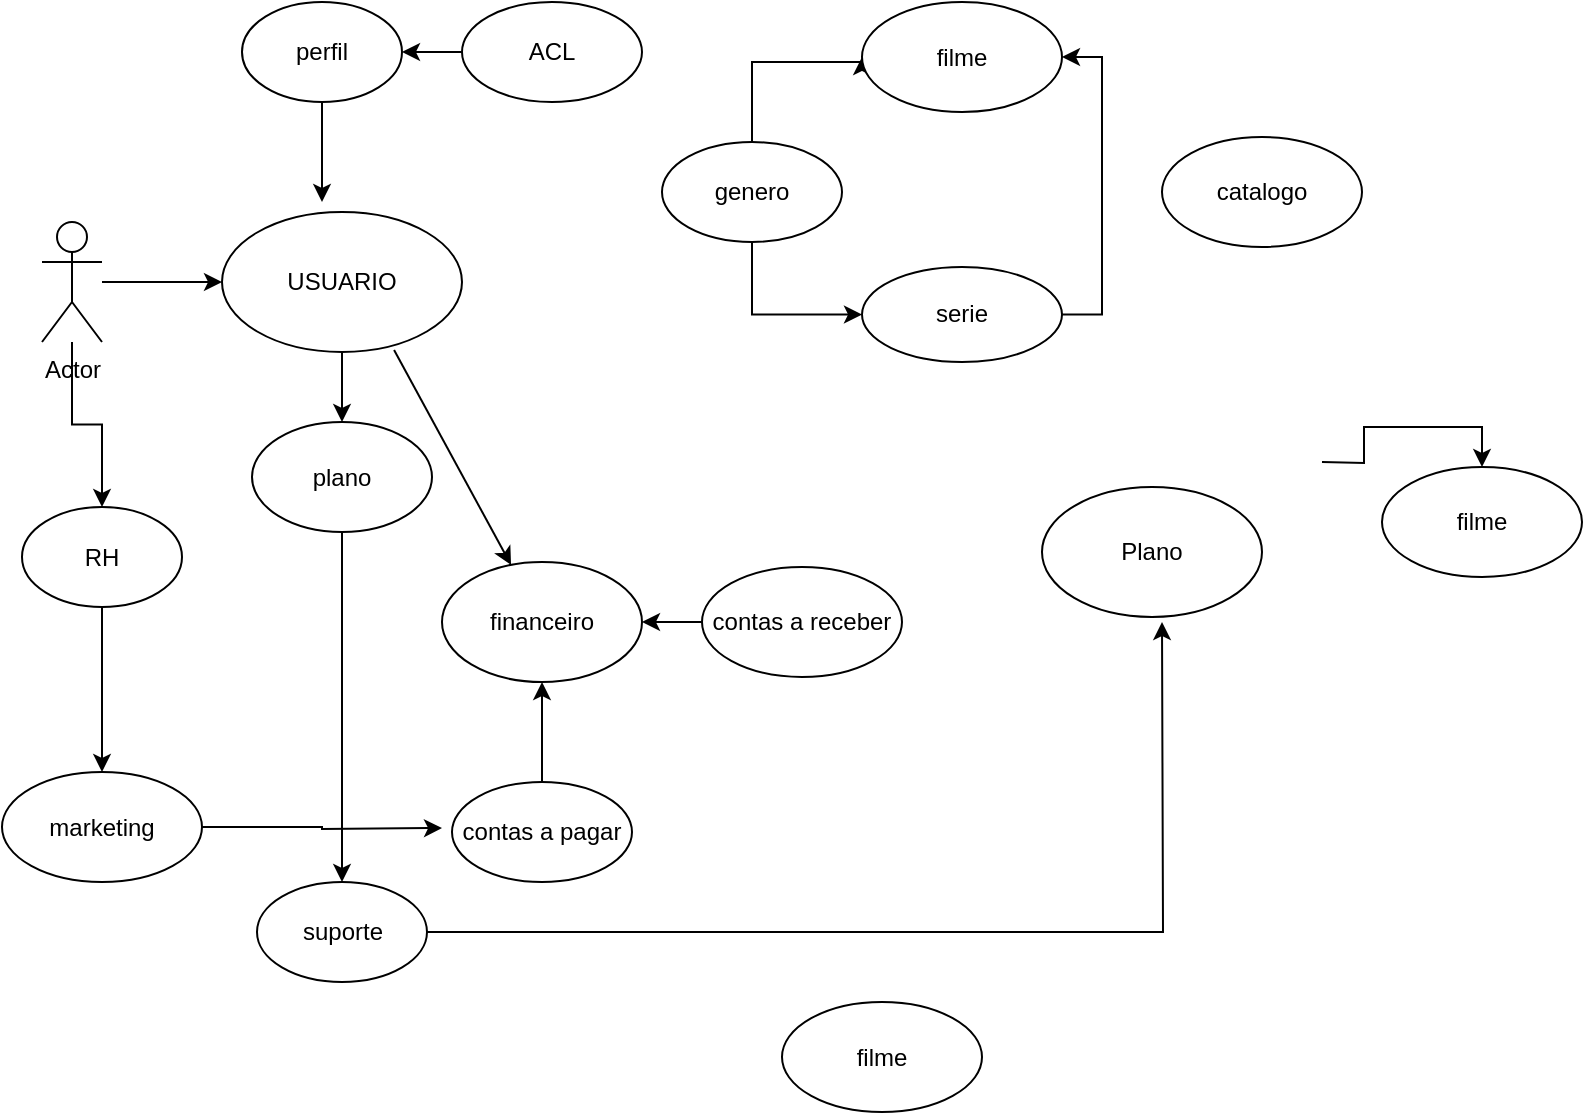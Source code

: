 <mxfile version="24.5.5" type="github">
  <diagram name="Página-1" id="51rEXodWAGBUiOY_3KAo">
    <mxGraphModel dx="1434" dy="782" grid="1" gridSize="10" guides="1" tooltips="1" connect="1" arrows="1" fold="1" page="1" pageScale="1" pageWidth="827" pageHeight="1169" math="0" shadow="0">
      <root>
        <mxCell id="0" />
        <mxCell id="1" parent="0" />
        <mxCell id="s_aopgCWfymDlKPRJCi_-3" value="" style="edgeStyle=orthogonalEdgeStyle;rounded=0;orthogonalLoop=1;jettySize=auto;html=1;" edge="1" parent="1" source="GDrdqHJlu2vH658eeDwN-4" target="GDrdqHJlu2vH658eeDwN-6">
          <mxGeometry relative="1" as="geometry" />
        </mxCell>
        <mxCell id="s_aopgCWfymDlKPRJCi_-47" value="" style="edgeStyle=orthogonalEdgeStyle;rounded=0;orthogonalLoop=1;jettySize=auto;html=1;" edge="1" parent="1" source="GDrdqHJlu2vH658eeDwN-4" target="s_aopgCWfymDlKPRJCi_-41">
          <mxGeometry relative="1" as="geometry" />
        </mxCell>
        <mxCell id="GDrdqHJlu2vH658eeDwN-4" value="Actor" style="shape=umlActor;verticalLabelPosition=bottom;verticalAlign=top;html=1;outlineConnect=0;" parent="1" vertex="1">
          <mxGeometry x="40" y="160" width="30" height="60" as="geometry" />
        </mxCell>
        <mxCell id="s_aopgCWfymDlKPRJCi_-37" value="" style="edgeStyle=orthogonalEdgeStyle;rounded=0;orthogonalLoop=1;jettySize=auto;html=1;" edge="1" parent="1" source="GDrdqHJlu2vH658eeDwN-6" target="s_aopgCWfymDlKPRJCi_-10">
          <mxGeometry relative="1" as="geometry" />
        </mxCell>
        <mxCell id="GDrdqHJlu2vH658eeDwN-6" value="USUARIO" style="ellipse;whiteSpace=wrap;html=1;" parent="1" vertex="1">
          <mxGeometry x="130" y="155" width="120" height="70" as="geometry" />
        </mxCell>
        <mxCell id="s_aopgCWfymDlKPRJCi_-34" value="" style="edgeStyle=orthogonalEdgeStyle;rounded=0;orthogonalLoop=1;jettySize=auto;html=1;" edge="1" parent="1" source="GDrdqHJlu2vH658eeDwN-8" target="GDrdqHJlu2vH658eeDwN-16">
          <mxGeometry relative="1" as="geometry" />
        </mxCell>
        <mxCell id="GDrdqHJlu2vH658eeDwN-8" value="ACL" style="ellipse;whiteSpace=wrap;html=1;" parent="1" vertex="1">
          <mxGeometry x="250" y="50" width="90" height="50" as="geometry" />
        </mxCell>
        <mxCell id="s_aopgCWfymDlKPRJCi_-17" style="edgeStyle=orthogonalEdgeStyle;rounded=0;orthogonalLoop=1;jettySize=auto;html=1;" edge="1" parent="1" source="GDrdqHJlu2vH658eeDwN-11">
          <mxGeometry relative="1" as="geometry">
            <mxPoint x="600" y="360" as="targetPoint" />
          </mxGeometry>
        </mxCell>
        <mxCell id="GDrdqHJlu2vH658eeDwN-11" value="suporte" style="ellipse;whiteSpace=wrap;html=1;" parent="1" vertex="1">
          <mxGeometry x="147.5" y="490" width="85" height="50" as="geometry" />
        </mxCell>
        <mxCell id="s_aopgCWfymDlKPRJCi_-14" style="edgeStyle=orthogonalEdgeStyle;rounded=0;orthogonalLoop=1;jettySize=auto;html=1;" edge="1" parent="1">
          <mxGeometry relative="1" as="geometry">
            <mxPoint x="390" y="160" as="targetPoint" />
            <mxPoint x="390" y="160" as="sourcePoint" />
          </mxGeometry>
        </mxCell>
        <mxCell id="s_aopgCWfymDlKPRJCi_-32" style="edgeStyle=orthogonalEdgeStyle;rounded=0;orthogonalLoop=1;jettySize=auto;html=1;entryX=0;entryY=0.5;entryDx=0;entryDy=0;" edge="1" parent="1" source="GDrdqHJlu2vH658eeDwN-13" target="GDrdqHJlu2vH658eeDwN-14">
          <mxGeometry relative="1" as="geometry">
            <mxPoint x="420" y="80" as="targetPoint" />
            <Array as="points">
              <mxPoint x="395" y="80" />
              <mxPoint x="450" y="80" />
            </Array>
          </mxGeometry>
        </mxCell>
        <mxCell id="s_aopgCWfymDlKPRJCi_-33" value="" style="edgeStyle=orthogonalEdgeStyle;rounded=0;orthogonalLoop=1;jettySize=auto;html=1;entryX=0;entryY=0.5;entryDx=0;entryDy=0;exitX=0.5;exitY=1;exitDx=0;exitDy=0;" edge="1" parent="1" source="GDrdqHJlu2vH658eeDwN-13" target="GDrdqHJlu2vH658eeDwN-15">
          <mxGeometry relative="1" as="geometry">
            <mxPoint x="390" y="206" as="sourcePoint" />
            <mxPoint x="440" y="230" as="targetPoint" />
          </mxGeometry>
        </mxCell>
        <mxCell id="GDrdqHJlu2vH658eeDwN-13" value="genero" style="ellipse;whiteSpace=wrap;html=1;" parent="1" vertex="1">
          <mxGeometry x="350" y="120" width="90" height="50" as="geometry" />
        </mxCell>
        <mxCell id="s_aopgCWfymDlKPRJCi_-30" value="" style="edgeStyle=orthogonalEdgeStyle;rounded=0;orthogonalLoop=1;jettySize=auto;html=1;" edge="1" parent="1" target="s_aopgCWfymDlKPRJCi_-29">
          <mxGeometry relative="1" as="geometry">
            <mxPoint x="680" y="280" as="sourcePoint" />
          </mxGeometry>
        </mxCell>
        <mxCell id="GDrdqHJlu2vH658eeDwN-14" value="filme" style="ellipse;whiteSpace=wrap;html=1;" parent="1" vertex="1">
          <mxGeometry x="450" y="50" width="100" height="55" as="geometry" />
        </mxCell>
        <mxCell id="s_aopgCWfymDlKPRJCi_-31" value="" style="edgeStyle=orthogonalEdgeStyle;rounded=0;orthogonalLoop=1;jettySize=auto;html=1;entryX=1;entryY=0.5;entryDx=0;entryDy=0;" edge="1" parent="1" source="GDrdqHJlu2vH658eeDwN-15" target="GDrdqHJlu2vH658eeDwN-14">
          <mxGeometry relative="1" as="geometry">
            <mxPoint x="570" y="70" as="targetPoint" />
            <Array as="points">
              <mxPoint x="570" y="206" />
              <mxPoint x="570" y="78" />
            </Array>
          </mxGeometry>
        </mxCell>
        <mxCell id="GDrdqHJlu2vH658eeDwN-15" value="serie" style="ellipse;whiteSpace=wrap;" parent="1" vertex="1">
          <mxGeometry x="450" y="182.5" width="100" height="47.5" as="geometry" />
        </mxCell>
        <mxCell id="s_aopgCWfymDlKPRJCi_-35" value="" style="edgeStyle=orthogonalEdgeStyle;rounded=0;orthogonalLoop=1;jettySize=auto;html=1;" edge="1" parent="1" source="GDrdqHJlu2vH658eeDwN-16">
          <mxGeometry relative="1" as="geometry">
            <mxPoint x="180" y="150" as="targetPoint" />
            <Array as="points">
              <mxPoint x="180" y="140" />
              <mxPoint x="180" y="140" />
            </Array>
          </mxGeometry>
        </mxCell>
        <mxCell id="GDrdqHJlu2vH658eeDwN-16" value="perfil" style="ellipse;whiteSpace=wrap;html=1;" parent="1" vertex="1">
          <mxGeometry x="140" y="50" width="80" height="50" as="geometry" />
        </mxCell>
        <mxCell id="GDrdqHJlu2vH658eeDwN-17" value="financeiro" style="ellipse;whiteSpace=wrap;html=1;" parent="1" vertex="1">
          <mxGeometry x="240" y="330" width="100" height="60" as="geometry" />
        </mxCell>
        <mxCell id="s_aopgCWfymDlKPRJCi_-21" value="" style="edgeStyle=orthogonalEdgeStyle;rounded=0;orthogonalLoop=1;jettySize=auto;html=1;" edge="1" parent="1" source="GDrdqHJlu2vH658eeDwN-18" target="GDrdqHJlu2vH658eeDwN-17">
          <mxGeometry relative="1" as="geometry" />
        </mxCell>
        <mxCell id="GDrdqHJlu2vH658eeDwN-18" value="contas a pagar" style="ellipse;whiteSpace=wrap;html=1;" parent="1" vertex="1">
          <mxGeometry x="245" y="440" width="90" height="50" as="geometry" />
        </mxCell>
        <mxCell id="GDrdqHJlu2vH658eeDwN-19" value="&lt;div&gt;Plano&lt;br&gt;&lt;/div&gt;" style="ellipse;whiteSpace=wrap;html=1;" parent="1" vertex="1">
          <mxGeometry x="540" y="292.5" width="110" height="65" as="geometry" />
        </mxCell>
        <mxCell id="s_aopgCWfymDlKPRJCi_-5" value="catalogo" style="ellipse;whiteSpace=wrap;html=1;" vertex="1" parent="1">
          <mxGeometry x="600" y="117.5" width="100" height="55" as="geometry" />
        </mxCell>
        <mxCell id="s_aopgCWfymDlKPRJCi_-45" value="" style="edgeStyle=orthogonalEdgeStyle;rounded=0;orthogonalLoop=1;jettySize=auto;html=1;" edge="1" parent="1" source="s_aopgCWfymDlKPRJCi_-9">
          <mxGeometry relative="1" as="geometry">
            <mxPoint x="240" y="463" as="targetPoint" />
          </mxGeometry>
        </mxCell>
        <mxCell id="s_aopgCWfymDlKPRJCi_-9" value="marketing" style="ellipse;whiteSpace=wrap;html=1;" vertex="1" parent="1">
          <mxGeometry x="20" y="435" width="100" height="55" as="geometry" />
        </mxCell>
        <mxCell id="s_aopgCWfymDlKPRJCi_-38" value="" style="edgeStyle=orthogonalEdgeStyle;rounded=0;orthogonalLoop=1;jettySize=auto;html=1;" edge="1" parent="1" source="s_aopgCWfymDlKPRJCi_-10" target="GDrdqHJlu2vH658eeDwN-11">
          <mxGeometry relative="1" as="geometry" />
        </mxCell>
        <mxCell id="s_aopgCWfymDlKPRJCi_-10" value="plano" style="ellipse;whiteSpace=wrap;html=1;" vertex="1" parent="1">
          <mxGeometry x="145" y="260" width="90" height="55" as="geometry" />
        </mxCell>
        <mxCell id="s_aopgCWfymDlKPRJCi_-20" value="" style="edgeStyle=orthogonalEdgeStyle;rounded=0;orthogonalLoop=1;jettySize=auto;html=1;" edge="1" parent="1" source="s_aopgCWfymDlKPRJCi_-11" target="GDrdqHJlu2vH658eeDwN-17">
          <mxGeometry relative="1" as="geometry" />
        </mxCell>
        <mxCell id="s_aopgCWfymDlKPRJCi_-11" value="contas a receber" style="ellipse;whiteSpace=wrap;html=1;" vertex="1" parent="1">
          <mxGeometry x="370" y="332.5" width="100" height="55" as="geometry" />
        </mxCell>
        <mxCell id="s_aopgCWfymDlKPRJCi_-23" value="" style="endArrow=classic;html=1;rounded=0;exitX=0.717;exitY=0.986;exitDx=0;exitDy=0;exitPerimeter=0;" edge="1" parent="1" source="GDrdqHJlu2vH658eeDwN-6" target="GDrdqHJlu2vH658eeDwN-17">
          <mxGeometry width="50" height="50" relative="1" as="geometry">
            <mxPoint x="220" y="270" as="sourcePoint" />
            <mxPoint x="216" y="330" as="targetPoint" />
          </mxGeometry>
        </mxCell>
        <mxCell id="s_aopgCWfymDlKPRJCi_-29" value="filme" style="ellipse;whiteSpace=wrap;html=1;" vertex="1" parent="1">
          <mxGeometry x="710" y="282.5" width="100" height="55" as="geometry" />
        </mxCell>
        <mxCell id="s_aopgCWfymDlKPRJCi_-40" value="filme" style="ellipse;whiteSpace=wrap;html=1;" vertex="1" parent="1">
          <mxGeometry x="410" y="550" width="100" height="55" as="geometry" />
        </mxCell>
        <mxCell id="s_aopgCWfymDlKPRJCi_-44" value="" style="edgeStyle=orthogonalEdgeStyle;rounded=0;orthogonalLoop=1;jettySize=auto;html=1;" edge="1" parent="1" source="s_aopgCWfymDlKPRJCi_-41" target="s_aopgCWfymDlKPRJCi_-9">
          <mxGeometry relative="1" as="geometry" />
        </mxCell>
        <mxCell id="s_aopgCWfymDlKPRJCi_-41" value="RH" style="ellipse;whiteSpace=wrap;html=1;" vertex="1" parent="1">
          <mxGeometry x="30" y="302.5" width="80" height="50" as="geometry" />
        </mxCell>
      </root>
    </mxGraphModel>
  </diagram>
</mxfile>
